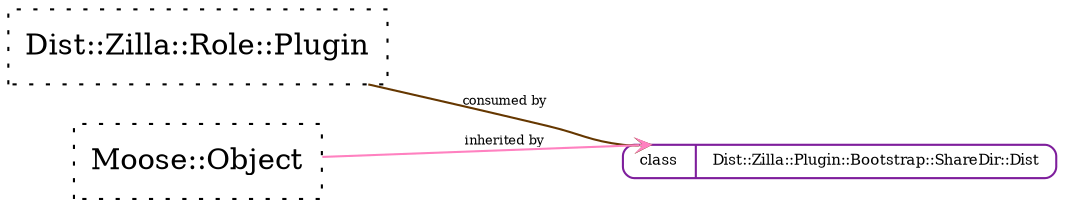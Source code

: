 strict digraph Perl {
	graph [compound=1, concentrate=1, overlap=false, rankdir=LR, ranksep=1, smoothing=triangle, splines=spline];
	node [label="\N", shape=record, style=dotted];
	edge [minlen=1];
	"Dist::Zilla::Plugin::Bootstrap::ShareDir::Dist" [label="{{<port1> class}|<port2> Dist::Zilla::Plugin::Bootstrap::ShareDir::Dist}", shape=Mrecord, style=solid, color="#7e1e9c", fontsize=7, height="0.1"];
	"Dist::Zilla::Role::Plugin" [label="<port1> Dist::Zilla::Role::Plugin"];
	"Moose::Object" [label="<port1> Moose::Object"];
	"Moose::Object" -> "Dist::Zilla::Plugin::Bootstrap::ShareDir::Dist" [arrowhead=open, arrowsize="0.5", color="#ff81c0", dir=forward, fontsize=6, headclip=1, label="inherited by", samehead=head, tailclip=1, weight=10];
	"Dist::Zilla::Role::Plugin" -> "Dist::Zilla::Plugin::Bootstrap::ShareDir::Dist" [arrowhead=open, arrowsize="0.5", color="#653700", dir=forward, fontsize=6, headclip=1, label="consumed by", samehead=head, tailclip=1, weight=5];
}
